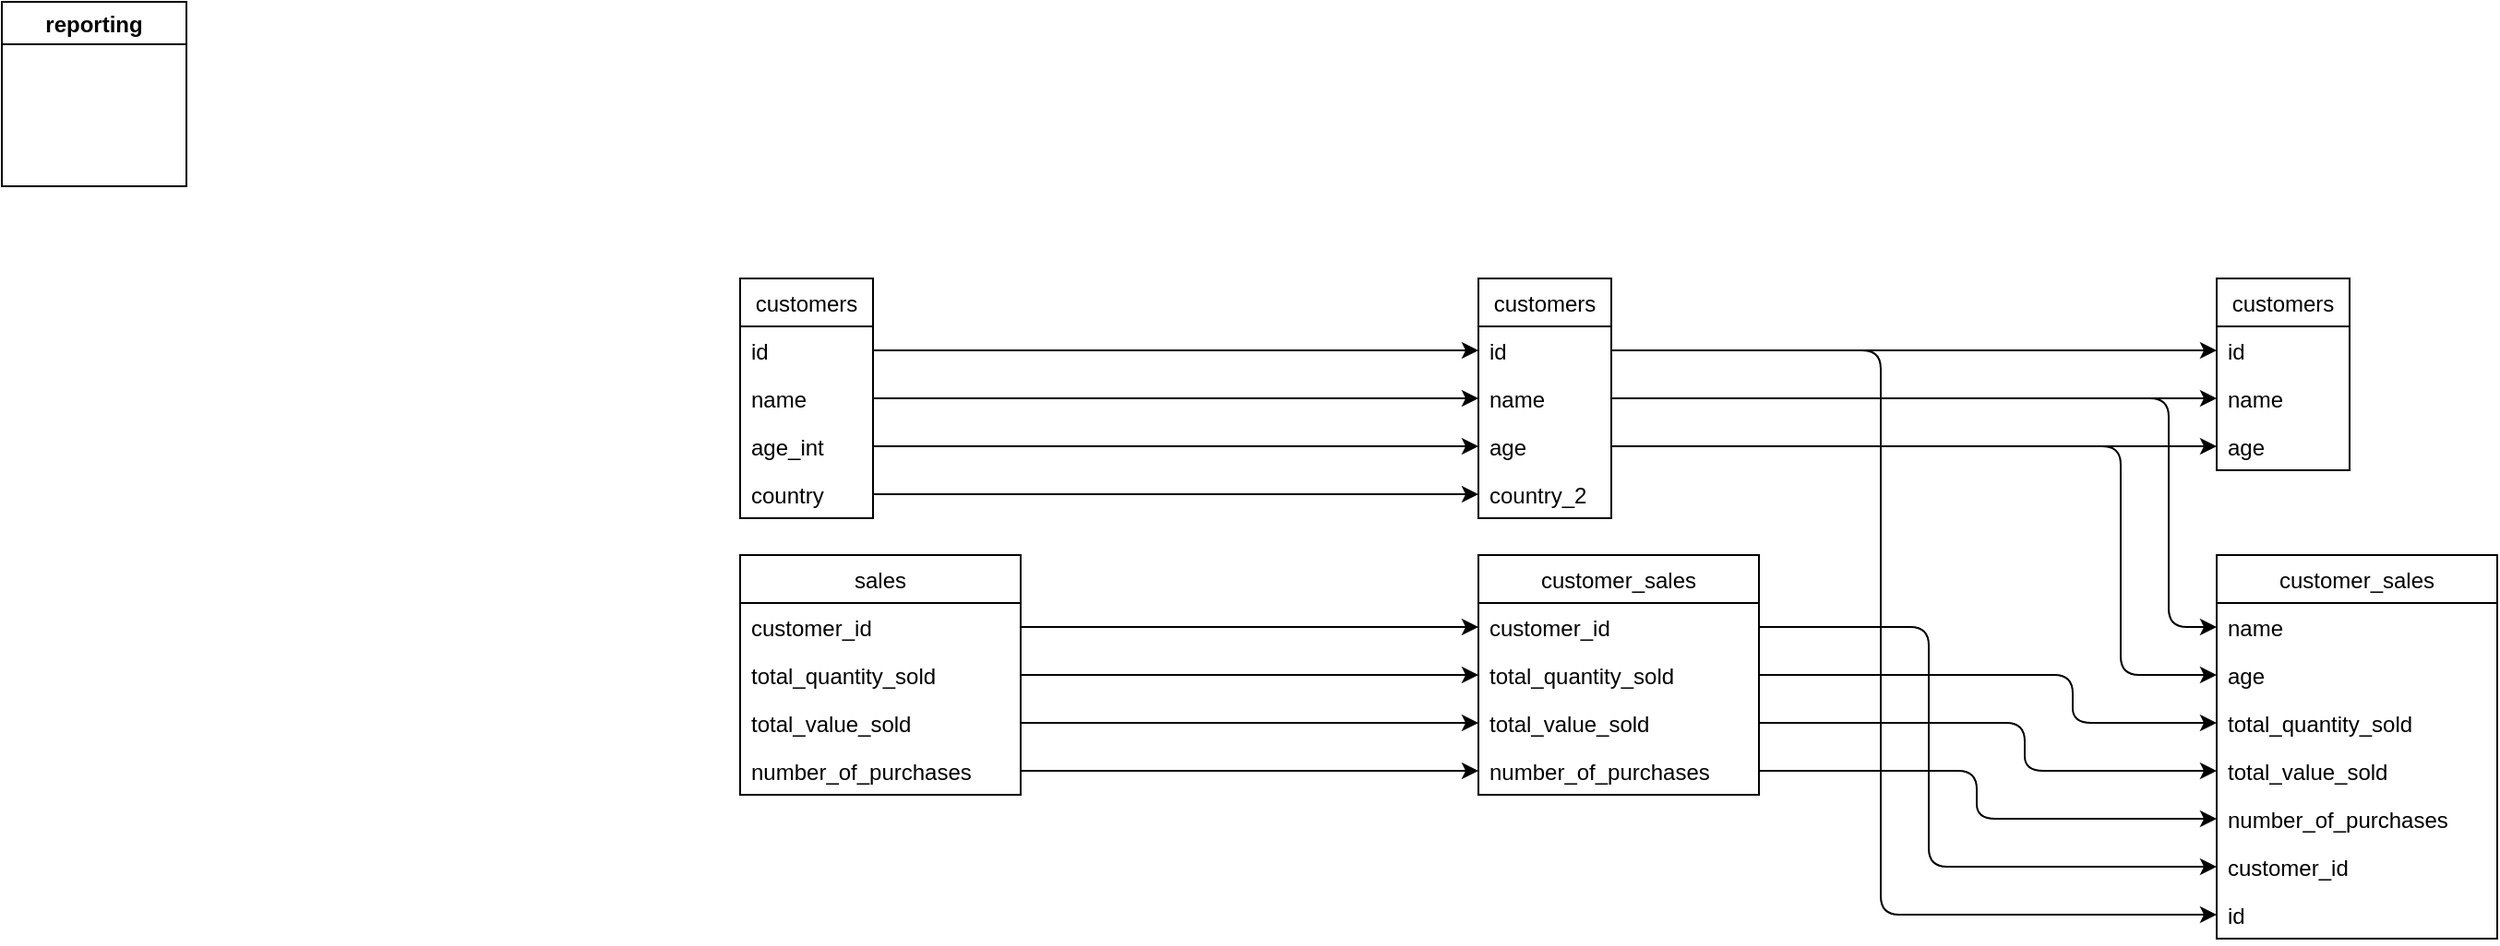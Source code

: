 <mxGraphModel dx="1106" dy="821" grid="1" gridSize="10" guides="1" tooltips="1" connect="1" arrows="1" fold="1" page="1" pageScale="1" pageWidth="827" pageHeight="1169" math="0" shadow="0">

    <root>
        <mxCell id="0"/>

        <mxCell id="1" parent="0"/>

                <mxCell id="1000" value="spectrum" style="swimlane;" vertex="1" parent="1"><mxGeometry x="0" y="0" width="100" height="100" as="geometry"/></mxCell>

                    <mxCell id="1001" value="customers" style="swimlane;fontStyle=0;childLayout=stackLayout;horizontal=1;startSize=26;fillColor=none;horizontalStack=0;resizeParent=1;resizeParentMax=0;resizeLast=0;collapsible=1;marginBottom=0;" vertex="1" parent="1">
                            <mxGeometry x="400" y="150" width="72" height="130" as="geometry"/>
                        </mxCell>

                        <mxCell id="1002" value="id" style="text;strokeColor=none;fillColor=none;align=left;verticalAlign=top;spacingLeft=4;spacingRight=4;overflow=hidden;rotatable=0;points=[[0,0.5],[1,0.5]];portConstraint=eastwest;" vertex="1" parent="1001">
                            <mxGeometry y="26" width="72" height="26" as="geometry"/>
                        </mxCell>




                        <mxCell id="1003" value="name" style="text;strokeColor=none;fillColor=none;align=left;verticalAlign=top;spacingLeft=4;spacingRight=4;overflow=hidden;rotatable=0;points=[[0,0.5],[1,0.5]];portConstraint=eastwest;" vertex="1" parent="1001">
                            <mxGeometry y="52" width="72" height="26" as="geometry"/>
                        </mxCell>




                        <mxCell id="1004" value="age_int" style="text;strokeColor=none;fillColor=none;align=left;verticalAlign=top;spacingLeft=4;spacingRight=4;overflow=hidden;rotatable=0;points=[[0,0.5],[1,0.5]];portConstraint=eastwest;" vertex="1" parent="1001">
                            <mxGeometry y="78" width="72" height="26" as="geometry"/>
                        </mxCell>




                        <mxCell id="1005" value="country" style="text;strokeColor=none;fillColor=none;align=left;verticalAlign=top;spacingLeft=4;spacingRight=4;overflow=hidden;rotatable=0;points=[[0,0.5],[1,0.5]];portConstraint=eastwest;" vertex="1" parent="1001">
                            <mxGeometry y="104" width="72" height="26" as="geometry"/>
                        </mxCell>






                    <mxCell id="1024" value="sales" style="swimlane;fontStyle=0;childLayout=stackLayout;horizontal=1;startSize=26;fillColor=none;horizontalStack=0;resizeParent=1;resizeParentMax=0;resizeLast=0;collapsible=1;marginBottom=0;" vertex="1" parent="1">
                            <mxGeometry x="400" y="300" width="152" height="130" as="geometry"/>
                        </mxCell>

                        <mxCell id="1025" value="customer_id" style="text;strokeColor=none;fillColor=none;align=left;verticalAlign=top;spacingLeft=4;spacingRight=4;overflow=hidden;rotatable=0;points=[[0,0.5],[1,0.5]];portConstraint=eastwest;" vertex="1" parent="1024">
                            <mxGeometry y="26" width="152" height="26" as="geometry"/>
                        </mxCell>




                        <mxCell id="1026" value="total_quantity_sold" style="text;strokeColor=none;fillColor=none;align=left;verticalAlign=top;spacingLeft=4;spacingRight=4;overflow=hidden;rotatable=0;points=[[0,0.5],[1,0.5]];portConstraint=eastwest;" vertex="1" parent="1024">
                            <mxGeometry y="52" width="152" height="26" as="geometry"/>
                        </mxCell>




                        <mxCell id="1027" value="total_value_sold" style="text;strokeColor=none;fillColor=none;align=left;verticalAlign=top;spacingLeft=4;spacingRight=4;overflow=hidden;rotatable=0;points=[[0,0.5],[1,0.5]];portConstraint=eastwest;" vertex="1" parent="1024">
                            <mxGeometry y="78" width="152" height="26" as="geometry"/>
                        </mxCell>




                        <mxCell id="1028" value="number_of_purchases" style="text;strokeColor=none;fillColor=none;align=left;verticalAlign=top;spacingLeft=4;spacingRight=4;overflow=hidden;rotatable=0;points=[[0,0.5],[1,0.5]];portConstraint=eastwest;" vertex="1" parent="1024">
                            <mxGeometry y="104" width="152" height="26" as="geometry"/>
                        </mxCell>








                <mxCell id="1006" value="stage" style="swimlane;" vertex="1" parent="1"><mxGeometry x="0" y="0" width="100" height="100" as="geometry"/></mxCell>

                    <mxCell id="1007" value="customers" style="swimlane;fontStyle=0;childLayout=stackLayout;horizontal=1;startSize=26;fillColor=none;horizontalStack=0;resizeParent=1;resizeParentMax=0;resizeLast=0;collapsible=1;marginBottom=0;" vertex="1" parent="1">
                            <mxGeometry x="800" y="150" width="72" height="130" as="geometry"/>
                        </mxCell>

                        <mxCell id="1008" value="id" style="text;strokeColor=none;fillColor=none;align=left;verticalAlign=top;spacingLeft=4;spacingRight=4;overflow=hidden;rotatable=0;points=[[0,0.5],[1,0.5]];portConstraint=eastwest;" vertex="1" parent="1007">
                            <mxGeometry y="26" width="72" height="26" as="geometry"/>
                        </mxCell>


                            <mxCell id="1012" value="" style="edgeStyle=elbowEdgeStyle;elbow=horizontal;endArrow=classic;html=1;exitX=1;exitY=0.5;exitDx=0;exitDy=0;entryX=0;entryY=0.5;entryDx=0;entryDy=0;" edge="1" parent="1" source="1002" target="1008">
                            <mxGeometry width="50" height="50" relative="1" as="geometry">
                                <Array as="points">
                                    <mxPoint x="774" y="176"/>
                                </Array>
                            </mxGeometry>
                            </mxCell>



                        <mxCell id="1009" value="name" style="text;strokeColor=none;fillColor=none;align=left;verticalAlign=top;spacingLeft=4;spacingRight=4;overflow=hidden;rotatable=0;points=[[0,0.5],[1,0.5]];portConstraint=eastwest;" vertex="1" parent="1007">
                            <mxGeometry y="52" width="72" height="26" as="geometry"/>
                        </mxCell>


                            <mxCell id="1013" value="" style="edgeStyle=elbowEdgeStyle;elbow=horizontal;endArrow=classic;html=1;exitX=1;exitY=0.5;exitDx=0;exitDy=0;entryX=0;entryY=0.5;entryDx=0;entryDy=0;" edge="1" parent="1" source="1003" target="1009">
                            <mxGeometry width="50" height="50" relative="1" as="geometry">
                                <Array as="points">
                                    <mxPoint x="748" y="202"/>
                                </Array>
                            </mxGeometry>
                            </mxCell>



                        <mxCell id="1010" value="age" style="text;strokeColor=none;fillColor=none;align=left;verticalAlign=top;spacingLeft=4;spacingRight=4;overflow=hidden;rotatable=0;points=[[0,0.5],[1,0.5]];portConstraint=eastwest;" vertex="1" parent="1007">
                            <mxGeometry y="78" width="72" height="26" as="geometry"/>
                        </mxCell>


                            <mxCell id="1014" value="" style="edgeStyle=elbowEdgeStyle;elbow=horizontal;endArrow=classic;html=1;exitX=1;exitY=0.5;exitDx=0;exitDy=0;entryX=0;entryY=0.5;entryDx=0;entryDy=0;" edge="1" parent="1" source="1004" target="1010">
                            <mxGeometry width="50" height="50" relative="1" as="geometry">
                                <Array as="points">
                                    <mxPoint x="722" y="228"/>
                                </Array>
                            </mxGeometry>
                            </mxCell>



                        <mxCell id="1011" value="country_2" style="text;strokeColor=none;fillColor=none;align=left;verticalAlign=top;spacingLeft=4;spacingRight=4;overflow=hidden;rotatable=0;points=[[0,0.5],[1,0.5]];portConstraint=eastwest;" vertex="1" parent="1007">
                            <mxGeometry y="104" width="72" height="26" as="geometry"/>
                        </mxCell>


                            <mxCell id="1015" value="" style="edgeStyle=elbowEdgeStyle;elbow=horizontal;endArrow=classic;html=1;exitX=1;exitY=0.5;exitDx=0;exitDy=0;entryX=0;entryY=0.5;entryDx=0;entryDy=0;" edge="1" parent="1" source="1005" target="1011">
                            <mxGeometry width="50" height="50" relative="1" as="geometry">
                                <Array as="points">
                                    <mxPoint x="696" y="254"/>
                                </Array>
                            </mxGeometry>
                            </mxCell>





                    <mxCell id="1029" value="customer_sales" style="swimlane;fontStyle=0;childLayout=stackLayout;horizontal=1;startSize=26;fillColor=none;horizontalStack=0;resizeParent=1;resizeParentMax=0;resizeLast=0;collapsible=1;marginBottom=0;" vertex="1" parent="1">
                            <mxGeometry x="800" y="300" width="152" height="130" as="geometry"/>
                        </mxCell>

                        <mxCell id="1030" value="customer_id" style="text;strokeColor=none;fillColor=none;align=left;verticalAlign=top;spacingLeft=4;spacingRight=4;overflow=hidden;rotatable=0;points=[[0,0.5],[1,0.5]];portConstraint=eastwest;" vertex="1" parent="1029">
                            <mxGeometry y="26" width="152" height="26" as="geometry"/>
                        </mxCell>


                            <mxCell id="1034" value="" style="edgeStyle=elbowEdgeStyle;elbow=horizontal;endArrow=classic;html=1;exitX=1;exitY=0.5;exitDx=0;exitDy=0;entryX=0;entryY=0.5;entryDx=0;entryDy=0;" edge="1" parent="1" source="1025" target="1030">
                            <mxGeometry width="50" height="50" relative="1" as="geometry">
                                <Array as="points">
                                    <mxPoint x="774" y="326"/>
                                </Array>
                            </mxGeometry>
                            </mxCell>



                        <mxCell id="1031" value="total_quantity_sold" style="text;strokeColor=none;fillColor=none;align=left;verticalAlign=top;spacingLeft=4;spacingRight=4;overflow=hidden;rotatable=0;points=[[0,0.5],[1,0.5]];portConstraint=eastwest;" vertex="1" parent="1029">
                            <mxGeometry y="52" width="152" height="26" as="geometry"/>
                        </mxCell>


                            <mxCell id="1035" value="" style="edgeStyle=elbowEdgeStyle;elbow=horizontal;endArrow=classic;html=1;exitX=1;exitY=0.5;exitDx=0;exitDy=0;entryX=0;entryY=0.5;entryDx=0;entryDy=0;" edge="1" parent="1" source="1026" target="1031">
                            <mxGeometry width="50" height="50" relative="1" as="geometry">
                                <Array as="points">
                                    <mxPoint x="748" y="352"/>
                                </Array>
                            </mxGeometry>
                            </mxCell>



                        <mxCell id="1032" value="total_value_sold" style="text;strokeColor=none;fillColor=none;align=left;verticalAlign=top;spacingLeft=4;spacingRight=4;overflow=hidden;rotatable=0;points=[[0,0.5],[1,0.5]];portConstraint=eastwest;" vertex="1" parent="1029">
                            <mxGeometry y="78" width="152" height="26" as="geometry"/>
                        </mxCell>


                            <mxCell id="1036" value="" style="edgeStyle=elbowEdgeStyle;elbow=horizontal;endArrow=classic;html=1;exitX=1;exitY=0.5;exitDx=0;exitDy=0;entryX=0;entryY=0.5;entryDx=0;entryDy=0;" edge="1" parent="1" source="1027" target="1032">
                            <mxGeometry width="50" height="50" relative="1" as="geometry">
                                <Array as="points">
                                    <mxPoint x="722" y="378"/>
                                </Array>
                            </mxGeometry>
                            </mxCell>



                        <mxCell id="1033" value="number_of_purchases" style="text;strokeColor=none;fillColor=none;align=left;verticalAlign=top;spacingLeft=4;spacingRight=4;overflow=hidden;rotatable=0;points=[[0,0.5],[1,0.5]];portConstraint=eastwest;" vertex="1" parent="1029">
                            <mxGeometry y="104" width="152" height="26" as="geometry"/>
                        </mxCell>


                            <mxCell id="1037" value="" style="edgeStyle=elbowEdgeStyle;elbow=horizontal;endArrow=classic;html=1;exitX=1;exitY=0.5;exitDx=0;exitDy=0;entryX=0;entryY=0.5;entryDx=0;entryDy=0;" edge="1" parent="1" source="1028" target="1033">
                            <mxGeometry width="50" height="50" relative="1" as="geometry">
                                <Array as="points">
                                    <mxPoint x="696" y="404"/>
                                </Array>
                            </mxGeometry>
                            </mxCell>







                <mxCell id="1016" value="reporting" style="swimlane;" vertex="1" parent="1"><mxGeometry x="0" y="0" width="100" height="100" as="geometry"/></mxCell>

                    <mxCell id="1017" value="customers" style="swimlane;fontStyle=0;childLayout=stackLayout;horizontal=1;startSize=26;fillColor=none;horizontalStack=0;resizeParent=1;resizeParentMax=0;resizeLast=0;collapsible=1;marginBottom=0;" vertex="1" parent="1">
                            <mxGeometry x="1200" y="150" width="72" height="104" as="geometry"/>
                        </mxCell>

                        <mxCell id="1018" value="id" style="text;strokeColor=none;fillColor=none;align=left;verticalAlign=top;spacingLeft=4;spacingRight=4;overflow=hidden;rotatable=0;points=[[0,0.5],[1,0.5]];portConstraint=eastwest;" vertex="1" parent="1017">
                            <mxGeometry y="26" width="72" height="26" as="geometry"/>
                        </mxCell>


                            <mxCell id="1021" value="" style="edgeStyle=elbowEdgeStyle;elbow=horizontal;endArrow=classic;html=1;exitX=1;exitY=0.5;exitDx=0;exitDy=0;entryX=0;entryY=0.5;entryDx=0;entryDy=0;" edge="1" parent="1" source="1008" target="1018">
                            <mxGeometry width="50" height="50" relative="1" as="geometry">
                                <Array as="points">
                                    <mxPoint x="1174" y="176"/>
                                </Array>
                            </mxGeometry>
                            </mxCell>



                        <mxCell id="1019" value="name" style="text;strokeColor=none;fillColor=none;align=left;verticalAlign=top;spacingLeft=4;spacingRight=4;overflow=hidden;rotatable=0;points=[[0,0.5],[1,0.5]];portConstraint=eastwest;" vertex="1" parent="1017">
                            <mxGeometry y="52" width="72" height="26" as="geometry"/>
                        </mxCell>


                            <mxCell id="1022" value="" style="edgeStyle=elbowEdgeStyle;elbow=horizontal;endArrow=classic;html=1;exitX=1;exitY=0.5;exitDx=0;exitDy=0;entryX=0;entryY=0.5;entryDx=0;entryDy=0;" edge="1" parent="1" source="1009" target="1019">
                            <mxGeometry width="50" height="50" relative="1" as="geometry">
                                <Array as="points">
                                    <mxPoint x="1148" y="202"/>
                                </Array>
                            </mxGeometry>
                            </mxCell>



                        <mxCell id="1020" value="age" style="text;strokeColor=none;fillColor=none;align=left;verticalAlign=top;spacingLeft=4;spacingRight=4;overflow=hidden;rotatable=0;points=[[0,0.5],[1,0.5]];portConstraint=eastwest;" vertex="1" parent="1017">
                            <mxGeometry y="78" width="72" height="26" as="geometry"/>
                        </mxCell>


                            <mxCell id="1023" value="" style="edgeStyle=elbowEdgeStyle;elbow=horizontal;endArrow=classic;html=1;exitX=1;exitY=0.5;exitDx=0;exitDy=0;entryX=0;entryY=0.5;entryDx=0;entryDy=0;" edge="1" parent="1" source="1010" target="1020">
                            <mxGeometry width="50" height="50" relative="1" as="geometry">
                                <Array as="points">
                                    <mxPoint x="1122" y="228"/>
                                </Array>
                            </mxGeometry>
                            </mxCell>





                    <mxCell id="1038" value="customer_sales" style="swimlane;fontStyle=0;childLayout=stackLayout;horizontal=1;startSize=26;fillColor=none;horizontalStack=0;resizeParent=1;resizeParentMax=0;resizeLast=0;collapsible=1;marginBottom=0;" vertex="1" parent="1">
                            <mxGeometry x="1200" y="300" width="152" height="208" as="geometry"/>
                        </mxCell>

                        <mxCell id="1039" value="name" style="text;strokeColor=none;fillColor=none;align=left;verticalAlign=top;spacingLeft=4;spacingRight=4;overflow=hidden;rotatable=0;points=[[0,0.5],[1,0.5]];portConstraint=eastwest;" vertex="1" parent="1038">
                            <mxGeometry y="26" width="152" height="26" as="geometry"/>
                        </mxCell>


                            <mxCell id="1046" value="" style="edgeStyle=elbowEdgeStyle;elbow=horizontal;endArrow=classic;html=1;exitX=1;exitY=0.5;exitDx=0;exitDy=0;entryX=0;entryY=0.5;entryDx=0;entryDy=0;" edge="1" parent="1" source="1009" target="1039">
                            <mxGeometry width="50" height="50" relative="1" as="geometry">
                                <Array as="points">
                                    <mxPoint x="1174" y="326"/>
                                </Array>
                            </mxGeometry>
                            </mxCell>



                        <mxCell id="1040" value="age" style="text;strokeColor=none;fillColor=none;align=left;verticalAlign=top;spacingLeft=4;spacingRight=4;overflow=hidden;rotatable=0;points=[[0,0.5],[1,0.5]];portConstraint=eastwest;" vertex="1" parent="1038">
                            <mxGeometry y="52" width="152" height="26" as="geometry"/>
                        </mxCell>


                            <mxCell id="1047" value="" style="edgeStyle=elbowEdgeStyle;elbow=horizontal;endArrow=classic;html=1;exitX=1;exitY=0.5;exitDx=0;exitDy=0;entryX=0;entryY=0.5;entryDx=0;entryDy=0;" edge="1" parent="1" source="1010" target="1040">
                            <mxGeometry width="50" height="50" relative="1" as="geometry">
                                <Array as="points">
                                    <mxPoint x="1148" y="352"/>
                                </Array>
                            </mxGeometry>
                            </mxCell>



                        <mxCell id="1041" value="total_quantity_sold" style="text;strokeColor=none;fillColor=none;align=left;verticalAlign=top;spacingLeft=4;spacingRight=4;overflow=hidden;rotatable=0;points=[[0,0.5],[1,0.5]];portConstraint=eastwest;" vertex="1" parent="1038">
                            <mxGeometry y="78" width="152" height="26" as="geometry"/>
                        </mxCell>


                            <mxCell id="1048" value="" style="edgeStyle=elbowEdgeStyle;elbow=horizontal;endArrow=classic;html=1;exitX=1;exitY=0.5;exitDx=0;exitDy=0;entryX=0;entryY=0.5;entryDx=0;entryDy=0;" edge="1" parent="1" source="1031" target="1041">
                            <mxGeometry width="50" height="50" relative="1" as="geometry">
                                <Array as="points">
                                    <mxPoint x="1122" y="378"/>
                                </Array>
                            </mxGeometry>
                            </mxCell>



                        <mxCell id="1042" value="total_value_sold" style="text;strokeColor=none;fillColor=none;align=left;verticalAlign=top;spacingLeft=4;spacingRight=4;overflow=hidden;rotatable=0;points=[[0,0.5],[1,0.5]];portConstraint=eastwest;" vertex="1" parent="1038">
                            <mxGeometry y="104" width="152" height="26" as="geometry"/>
                        </mxCell>


                            <mxCell id="1049" value="" style="edgeStyle=elbowEdgeStyle;elbow=horizontal;endArrow=classic;html=1;exitX=1;exitY=0.5;exitDx=0;exitDy=0;entryX=0;entryY=0.5;entryDx=0;entryDy=0;" edge="1" parent="1" source="1032" target="1042">
                            <mxGeometry width="50" height="50" relative="1" as="geometry">
                                <Array as="points">
                                    <mxPoint x="1096" y="404"/>
                                </Array>
                            </mxGeometry>
                            </mxCell>



                        <mxCell id="1043" value="number_of_purchases" style="text;strokeColor=none;fillColor=none;align=left;verticalAlign=top;spacingLeft=4;spacingRight=4;overflow=hidden;rotatable=0;points=[[0,0.5],[1,0.5]];portConstraint=eastwest;" vertex="1" parent="1038">
                            <mxGeometry y="130" width="152" height="26" as="geometry"/>
                        </mxCell>


                            <mxCell id="1050" value="" style="edgeStyle=elbowEdgeStyle;elbow=horizontal;endArrow=classic;html=1;exitX=1;exitY=0.5;exitDx=0;exitDy=0;entryX=0;entryY=0.5;entryDx=0;entryDy=0;" edge="1" parent="1" source="1033" target="1043">
                            <mxGeometry width="50" height="50" relative="1" as="geometry">
                                <Array as="points">
                                    <mxPoint x="1070" y="430"/>
                                </Array>
                            </mxGeometry>
                            </mxCell>



                        <mxCell id="1044" value="customer_id" style="text;strokeColor=none;fillColor=none;align=left;verticalAlign=top;spacingLeft=4;spacingRight=4;overflow=hidden;rotatable=0;points=[[0,0.5],[1,0.5]];portConstraint=eastwest;" vertex="1" parent="1038">
                            <mxGeometry y="156" width="152" height="26" as="geometry"/>
                        </mxCell>


                            <mxCell id="1051" value="" style="edgeStyle=elbowEdgeStyle;elbow=horizontal;endArrow=classic;html=1;exitX=1;exitY=0.5;exitDx=0;exitDy=0;entryX=0;entryY=0.5;entryDx=0;entryDy=0;" edge="1" parent="1" source="1030" target="1044">
                            <mxGeometry width="50" height="50" relative="1" as="geometry">
                                <Array as="points">
                                    <mxPoint x="1044" y="456"/>
                                </Array>
                            </mxGeometry>
                            </mxCell>



                        <mxCell id="1045" value="id" style="text;strokeColor=none;fillColor=none;align=left;verticalAlign=top;spacingLeft=4;spacingRight=4;overflow=hidden;rotatable=0;points=[[0,0.5],[1,0.5]];portConstraint=eastwest;" vertex="1" parent="1038">
                            <mxGeometry y="182" width="152" height="26" as="geometry"/>
                        </mxCell>


                            <mxCell id="1052" value="" style="edgeStyle=elbowEdgeStyle;elbow=horizontal;endArrow=classic;html=1;exitX=1;exitY=0.5;exitDx=0;exitDy=0;entryX=0;entryY=0.5;entryDx=0;entryDy=0;" edge="1" parent="1" source="1008" target="1045">
                            <mxGeometry width="50" height="50" relative="1" as="geometry">
                                <Array as="points">
                                    <mxPoint x="1018" y="482"/>
                                </Array>
                            </mxGeometry>
                            </mxCell>








            </root>
        </mxGraphModel>
